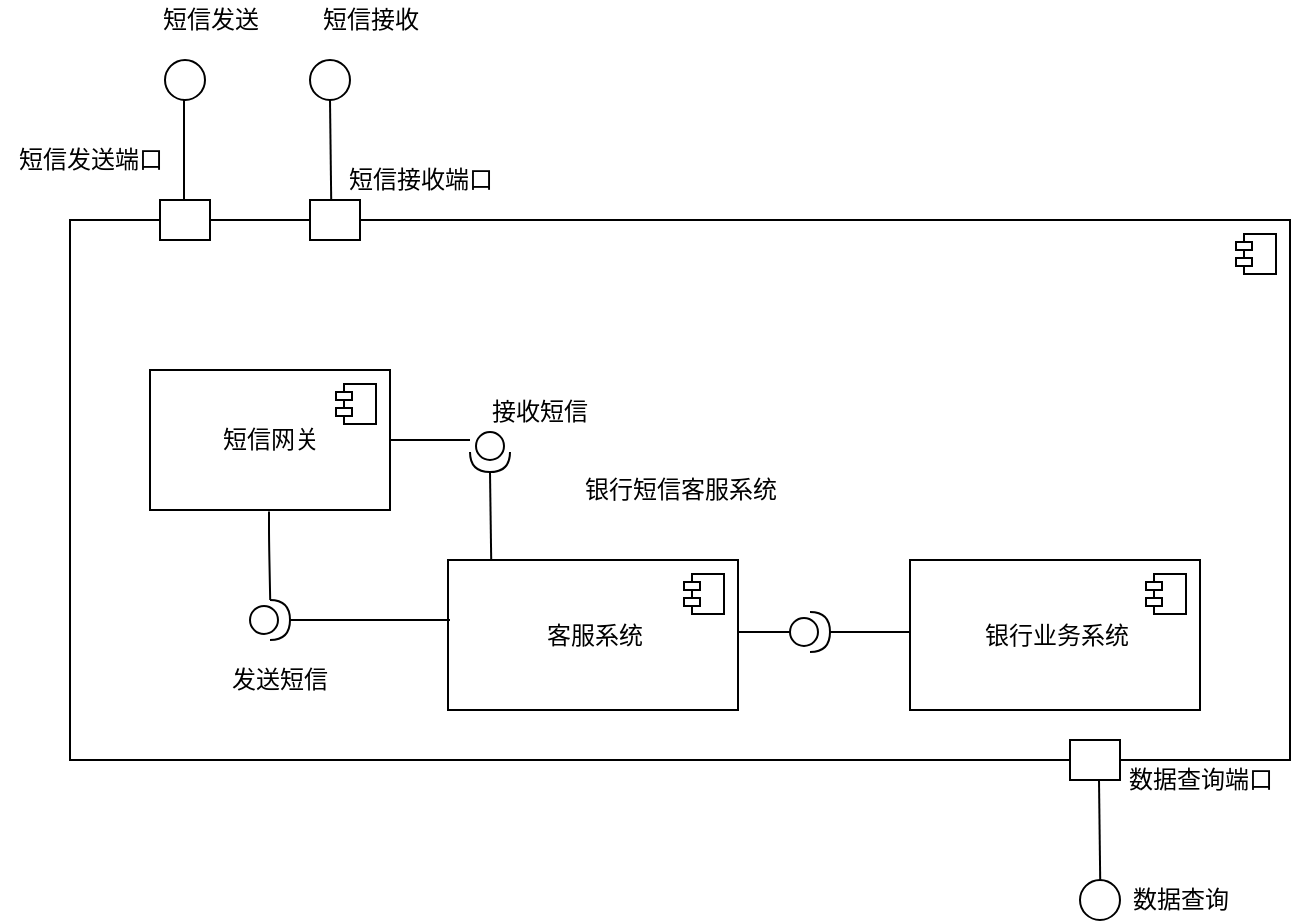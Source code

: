<mxfile version="13.7.9" type="device"><diagram id="PJibET6LSCNQiP6hlNV-" name="第 1 页"><mxGraphModel dx="768" dy="482" grid="1" gridSize="10" guides="1" tooltips="1" connect="1" arrows="1" fold="1" page="1" pageScale="1" pageWidth="827" pageHeight="1169" math="0" shadow="0"><root><mxCell id="0"/><mxCell id="1" parent="0"/><mxCell id="gQxGQcQ2AHbshD1hcMQv-3" value="银行短信客服系统&lt;br&gt;" style="html=1;dropTarget=0;" vertex="1" parent="1"><mxGeometry x="80" y="140" width="610" height="270" as="geometry"/></mxCell><mxCell id="gQxGQcQ2AHbshD1hcMQv-4" value="" style="shape=module;jettyWidth=8;jettyHeight=4;" vertex="1" parent="gQxGQcQ2AHbshD1hcMQv-3"><mxGeometry x="1" width="20" height="20" relative="1" as="geometry"><mxPoint x="-27" y="7" as="offset"/></mxGeometry></mxCell><mxCell id="gQxGQcQ2AHbshD1hcMQv-6" value="短信网关" style="html=1;dropTarget=0;" vertex="1" parent="1"><mxGeometry x="120" y="215" width="120" height="70" as="geometry"/></mxCell><mxCell id="gQxGQcQ2AHbshD1hcMQv-7" value="" style="shape=module;jettyWidth=8;jettyHeight=4;" vertex="1" parent="gQxGQcQ2AHbshD1hcMQv-6"><mxGeometry x="1" width="20" height="20" relative="1" as="geometry"><mxPoint x="-27" y="7" as="offset"/></mxGeometry></mxCell><mxCell id="gQxGQcQ2AHbshD1hcMQv-8" value="" style="shape=providedRequiredInterface;html=1;verticalLabelPosition=bottom;direction=south;" vertex="1" parent="1"><mxGeometry x="280" y="246" width="20" height="20" as="geometry"/></mxCell><mxCell id="gQxGQcQ2AHbshD1hcMQv-9" value="" style="line;strokeWidth=1;fillColor=none;align=left;verticalAlign=middle;spacingTop=-1;spacingLeft=3;spacingRight=3;rotatable=0;labelPosition=right;points=[];portConstraint=eastwest;" vertex="1" parent="1"><mxGeometry x="240" y="246" width="40" height="8" as="geometry"/></mxCell><mxCell id="gQxGQcQ2AHbshD1hcMQv-10" value="客服系统" style="html=1;dropTarget=0;" vertex="1" parent="1"><mxGeometry x="269" y="310" width="145" height="75" as="geometry"/></mxCell><mxCell id="gQxGQcQ2AHbshD1hcMQv-11" value="" style="shape=module;jettyWidth=8;jettyHeight=4;" vertex="1" parent="gQxGQcQ2AHbshD1hcMQv-10"><mxGeometry x="1" width="20" height="20" relative="1" as="geometry"><mxPoint x="-27" y="7" as="offset"/></mxGeometry></mxCell><mxCell id="gQxGQcQ2AHbshD1hcMQv-14" value="" style="endArrow=none;html=1;entryX=1;entryY=0.5;entryDx=0;entryDy=0;entryPerimeter=0;exitX=0.149;exitY=0.004;exitDx=0;exitDy=0;exitPerimeter=0;" edge="1" parent="1" source="gQxGQcQ2AHbshD1hcMQv-10" target="gQxGQcQ2AHbshD1hcMQv-8"><mxGeometry width="50" height="50" relative="1" as="geometry"><mxPoint x="370" y="290" as="sourcePoint"/><mxPoint x="420" y="240" as="targetPoint"/></mxGeometry></mxCell><mxCell id="gQxGQcQ2AHbshD1hcMQv-15" value="" style="endArrow=none;html=1;entryX=1;entryY=0.5;entryDx=0;entryDy=0;entryPerimeter=0;exitX=0.149;exitY=0.004;exitDx=0;exitDy=0;exitPerimeter=0;" edge="1" parent="1"><mxGeometry width="50" height="50" relative="1" as="geometry"><mxPoint x="180.105" y="330.0" as="sourcePoint"/><mxPoint x="179.5" y="285.7" as="targetPoint"/><Array as="points"><mxPoint x="179.5" y="299.7"/></Array></mxGeometry></mxCell><mxCell id="gQxGQcQ2AHbshD1hcMQv-16" value="" style="shape=providedRequiredInterface;html=1;verticalLabelPosition=bottom;" vertex="1" parent="1"><mxGeometry x="170" y="330" width="20" height="20" as="geometry"/></mxCell><mxCell id="gQxGQcQ2AHbshD1hcMQv-17" value="" style="line;strokeWidth=1;fillColor=none;align=left;verticalAlign=middle;spacingTop=-1;spacingLeft=3;spacingRight=3;rotatable=0;labelPosition=right;points=[];portConstraint=eastwest;" vertex="1" parent="1"><mxGeometry x="190" y="336" width="80" height="8" as="geometry"/></mxCell><mxCell id="gQxGQcQ2AHbshD1hcMQv-18" value="接收短信" style="text;html=1;strokeColor=none;fillColor=none;align=center;verticalAlign=middle;whiteSpace=wrap;rounded=0;" vertex="1" parent="1"><mxGeometry x="290" y="226" width="50" height="20" as="geometry"/></mxCell><mxCell id="gQxGQcQ2AHbshD1hcMQv-19" value="发送短信" style="text;html=1;strokeColor=none;fillColor=none;align=center;verticalAlign=middle;whiteSpace=wrap;rounded=0;" vertex="1" parent="1"><mxGeometry x="160" y="360" width="50" height="20" as="geometry"/></mxCell><mxCell id="gQxGQcQ2AHbshD1hcMQv-20" value="" style="rounded=0;whiteSpace=wrap;html=1;" vertex="1" parent="1"><mxGeometry x="125" y="130" width="25" height="20" as="geometry"/></mxCell><mxCell id="gQxGQcQ2AHbshD1hcMQv-21" value="" style="rounded=0;whiteSpace=wrap;html=1;" vertex="1" parent="1"><mxGeometry x="200" y="130" width="25" height="20" as="geometry"/></mxCell><mxCell id="gQxGQcQ2AHbshD1hcMQv-23" value="" style="verticalLabelPosition=bottom;verticalAlign=top;html=1;shape=mxgraph.flowchart.on-page_reference;" vertex="1" parent="1"><mxGeometry x="127.5" y="60" width="20" height="20" as="geometry"/></mxCell><mxCell id="gQxGQcQ2AHbshD1hcMQv-24" value="" style="endArrow=none;html=1;entryX=1;entryY=0.5;entryDx=0;entryDy=0;entryPerimeter=0;exitX=0.48;exitY=0;exitDx=0;exitDy=0;exitPerimeter=0;" edge="1" parent="1" source="gQxGQcQ2AHbshD1hcMQv-20"><mxGeometry width="50" height="50" relative="1" as="geometry"><mxPoint x="137.605" y="124.3" as="sourcePoint"/><mxPoint x="137" y="80.0" as="targetPoint"/><Array as="points"><mxPoint x="137" y="94"/></Array></mxGeometry></mxCell><mxCell id="gQxGQcQ2AHbshD1hcMQv-26" value="" style="endArrow=none;html=1;entryX=0.5;entryY=1;entryDx=0;entryDy=0;entryPerimeter=0;exitX=0.149;exitY=0.004;exitDx=0;exitDy=0;exitPerimeter=0;" edge="1" parent="1" target="gQxGQcQ2AHbshD1hcMQv-28"><mxGeometry width="50" height="50" relative="1" as="geometry"><mxPoint x="210.605" y="130" as="sourcePoint"/><mxPoint x="210" y="85.7" as="targetPoint"/><Array as="points"/></mxGeometry></mxCell><mxCell id="gQxGQcQ2AHbshD1hcMQv-28" value="" style="verticalLabelPosition=bottom;verticalAlign=top;html=1;shape=mxgraph.flowchart.on-page_reference;" vertex="1" parent="1"><mxGeometry x="200" y="60" width="20" height="20" as="geometry"/></mxCell><mxCell id="gQxGQcQ2AHbshD1hcMQv-30" value="短信发送端口" style="text;html=1;align=center;verticalAlign=middle;resizable=0;points=[];autosize=1;" vertex="1" parent="1"><mxGeometry x="45" y="100" width="90" height="20" as="geometry"/></mxCell><mxCell id="gQxGQcQ2AHbshD1hcMQv-31" value="短信接收端口" style="text;html=1;align=center;verticalAlign=middle;resizable=0;points=[];autosize=1;" vertex="1" parent="1"><mxGeometry x="210" y="110" width="90" height="20" as="geometry"/></mxCell><mxCell id="gQxGQcQ2AHbshD1hcMQv-32" value="短信发送" style="text;html=1;align=center;verticalAlign=middle;resizable=0;points=[];autosize=1;" vertex="1" parent="1"><mxGeometry x="120" y="30" width="60" height="20" as="geometry"/></mxCell><mxCell id="gQxGQcQ2AHbshD1hcMQv-33" value="短信接收" style="text;html=1;align=center;verticalAlign=middle;resizable=0;points=[];autosize=1;" vertex="1" parent="1"><mxGeometry x="200" y="30" width="60" height="20" as="geometry"/></mxCell><mxCell id="gQxGQcQ2AHbshD1hcMQv-36" value="银行业务系统" style="html=1;dropTarget=0;" vertex="1" parent="1"><mxGeometry x="500" y="310" width="145" height="75" as="geometry"/></mxCell><mxCell id="gQxGQcQ2AHbshD1hcMQv-37" value="" style="shape=module;jettyWidth=8;jettyHeight=4;" vertex="1" parent="gQxGQcQ2AHbshD1hcMQv-36"><mxGeometry x="1" width="20" height="20" relative="1" as="geometry"><mxPoint x="-27" y="7" as="offset"/></mxGeometry></mxCell><mxCell id="gQxGQcQ2AHbshD1hcMQv-38" value="" style="line;strokeWidth=1;fillColor=none;align=left;verticalAlign=middle;spacingTop=-1;spacingLeft=3;spacingRight=3;rotatable=0;labelPosition=right;points=[];portConstraint=eastwest;" vertex="1" parent="1"><mxGeometry x="414" y="342" width="26" height="8" as="geometry"/></mxCell><mxCell id="gQxGQcQ2AHbshD1hcMQv-39" value="" style="shape=providedRequiredInterface;html=1;verticalLabelPosition=bottom;direction=east;" vertex="1" parent="1"><mxGeometry x="440" y="336" width="20" height="20" as="geometry"/></mxCell><mxCell id="gQxGQcQ2AHbshD1hcMQv-40" value="" style="line;strokeWidth=1;fillColor=none;align=left;verticalAlign=middle;spacingTop=-1;spacingLeft=3;spacingRight=3;rotatable=0;labelPosition=right;points=[];portConstraint=eastwest;" vertex="1" parent="1"><mxGeometry x="460" y="342" width="40" height="8" as="geometry"/></mxCell><mxCell id="gQxGQcQ2AHbshD1hcMQv-41" value="" style="rounded=0;whiteSpace=wrap;html=1;" vertex="1" parent="1"><mxGeometry x="580" y="400" width="25" height="20" as="geometry"/></mxCell><mxCell id="gQxGQcQ2AHbshD1hcMQv-42" value="数据查询端口" style="text;html=1;align=center;verticalAlign=middle;resizable=0;points=[];autosize=1;" vertex="1" parent="1"><mxGeometry x="600" y="410" width="90" height="20" as="geometry"/></mxCell><mxCell id="gQxGQcQ2AHbshD1hcMQv-43" value="" style="verticalLabelPosition=bottom;verticalAlign=top;html=1;shape=mxgraph.flowchart.on-page_reference;" vertex="1" parent="1"><mxGeometry x="585" y="470" width="20" height="20" as="geometry"/></mxCell><mxCell id="gQxGQcQ2AHbshD1hcMQv-44" value="" style="endArrow=none;html=1;entryX=0.5;entryY=1;entryDx=0;entryDy=0;entryPerimeter=0;exitX=0.149;exitY=0.004;exitDx=0;exitDy=0;exitPerimeter=0;" edge="1" parent="1"><mxGeometry width="50" height="50" relative="1" as="geometry"><mxPoint x="595.105" y="470" as="sourcePoint"/><mxPoint x="594.5" y="420" as="targetPoint"/><Array as="points"/></mxGeometry></mxCell><mxCell id="gQxGQcQ2AHbshD1hcMQv-45" value="数据查询" style="text;html=1;align=center;verticalAlign=middle;resizable=0;points=[];autosize=1;" vertex="1" parent="1"><mxGeometry x="605" y="470" width="60" height="20" as="geometry"/></mxCell></root></mxGraphModel></diagram></mxfile>